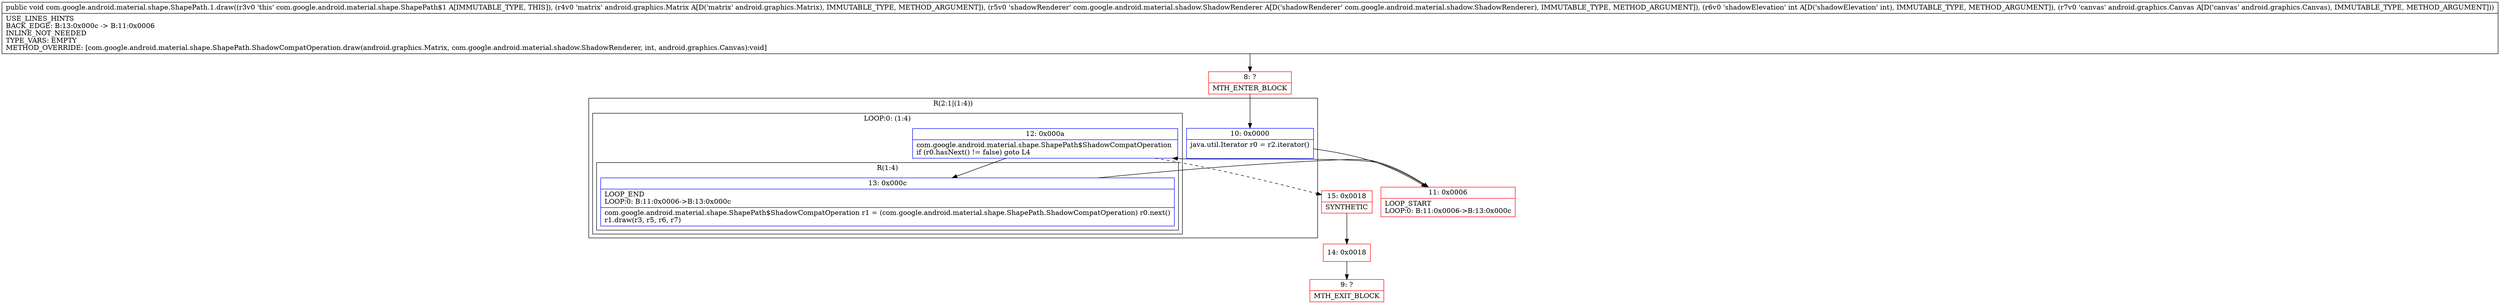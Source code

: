 digraph "CFG forcom.google.android.material.shape.ShapePath.1.draw(Landroid\/graphics\/Matrix;Lcom\/google\/android\/material\/shadow\/ShadowRenderer;ILandroid\/graphics\/Canvas;)V" {
subgraph cluster_Region_1791110626 {
label = "R(2:1|(1:4))";
node [shape=record,color=blue];
Node_10 [shape=record,label="{10\:\ 0x0000|java.util.Iterator r0 = r2.iterator()\l\l}"];
subgraph cluster_LoopRegion_1820184175 {
label = "LOOP:0: (1:4)";
node [shape=record,color=blue];
Node_12 [shape=record,label="{12\:\ 0x000a|com.google.android.material.shape.ShapePath$ShadowCompatOperation \lif (r0.hasNext() != false) goto L4\l}"];
subgraph cluster_Region_1879370416 {
label = "R(1:4)";
node [shape=record,color=blue];
Node_13 [shape=record,label="{13\:\ 0x000c|LOOP_END\lLOOP:0: B:11:0x0006\-\>B:13:0x000c\l|com.google.android.material.shape.ShapePath$ShadowCompatOperation r1 = (com.google.android.material.shape.ShapePath.ShadowCompatOperation) r0.next()\lr1.draw(r3, r5, r6, r7)\l}"];
}
}
}
Node_8 [shape=record,color=red,label="{8\:\ ?|MTH_ENTER_BLOCK\l}"];
Node_11 [shape=record,color=red,label="{11\:\ 0x0006|LOOP_START\lLOOP:0: B:11:0x0006\-\>B:13:0x000c\l}"];
Node_15 [shape=record,color=red,label="{15\:\ 0x0018|SYNTHETIC\l}"];
Node_14 [shape=record,color=red,label="{14\:\ 0x0018}"];
Node_9 [shape=record,color=red,label="{9\:\ ?|MTH_EXIT_BLOCK\l}"];
MethodNode[shape=record,label="{public void com.google.android.material.shape.ShapePath.1.draw((r3v0 'this' com.google.android.material.shape.ShapePath$1 A[IMMUTABLE_TYPE, THIS]), (r4v0 'matrix' android.graphics.Matrix A[D('matrix' android.graphics.Matrix), IMMUTABLE_TYPE, METHOD_ARGUMENT]), (r5v0 'shadowRenderer' com.google.android.material.shadow.ShadowRenderer A[D('shadowRenderer' com.google.android.material.shadow.ShadowRenderer), IMMUTABLE_TYPE, METHOD_ARGUMENT]), (r6v0 'shadowElevation' int A[D('shadowElevation' int), IMMUTABLE_TYPE, METHOD_ARGUMENT]), (r7v0 'canvas' android.graphics.Canvas A[D('canvas' android.graphics.Canvas), IMMUTABLE_TYPE, METHOD_ARGUMENT]))  | USE_LINES_HINTS\lBACK_EDGE: B:13:0x000c \-\> B:11:0x0006\lINLINE_NOT_NEEDED\lTYPE_VARS: EMPTY\lMETHOD_OVERRIDE: [com.google.android.material.shape.ShapePath.ShadowCompatOperation.draw(android.graphics.Matrix, com.google.android.material.shadow.ShadowRenderer, int, android.graphics.Canvas):void]\l}"];
MethodNode -> Node_8;Node_10 -> Node_11;
Node_12 -> Node_13;
Node_12 -> Node_15[style=dashed];
Node_13 -> Node_11;
Node_8 -> Node_10;
Node_11 -> Node_12;
Node_15 -> Node_14;
Node_14 -> Node_9;
}

